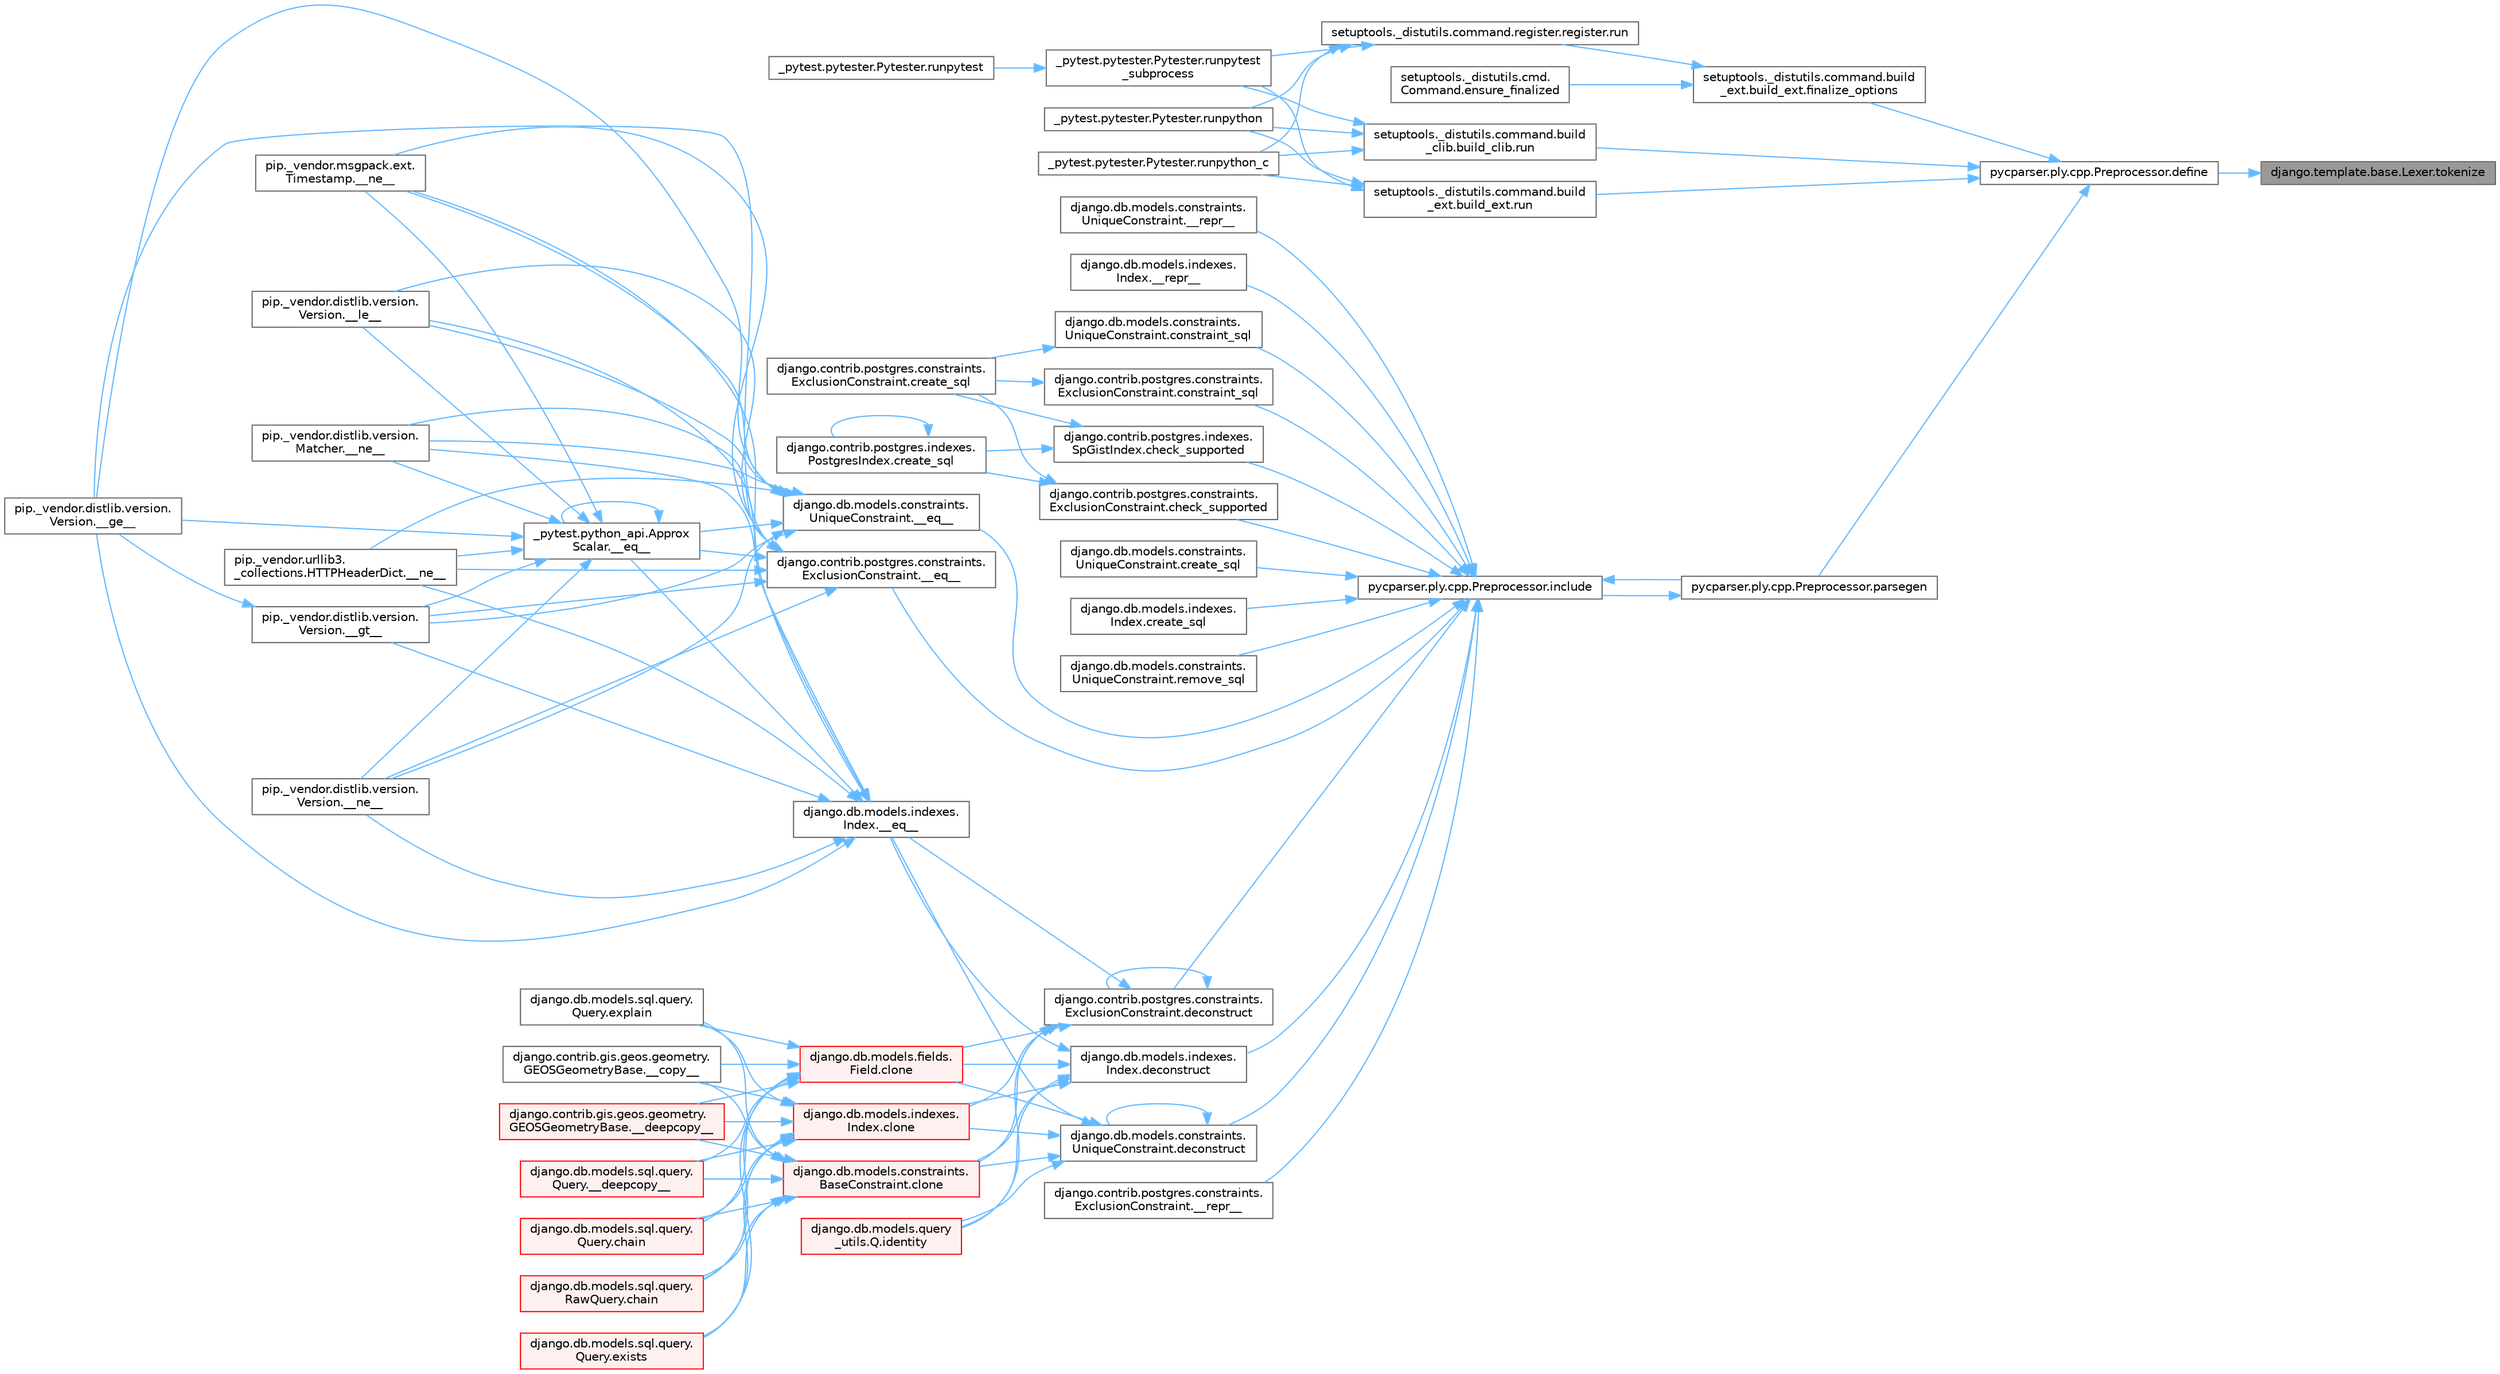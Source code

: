 digraph "django.template.base.Lexer.tokenize"
{
 // LATEX_PDF_SIZE
  bgcolor="transparent";
  edge [fontname=Helvetica,fontsize=10,labelfontname=Helvetica,labelfontsize=10];
  node [fontname=Helvetica,fontsize=10,shape=box,height=0.2,width=0.4];
  rankdir="RL";
  Node1 [id="Node000001",label="django.template.base.Lexer.tokenize",height=0.2,width=0.4,color="gray40", fillcolor="grey60", style="filled", fontcolor="black",tooltip=" "];
  Node1 -> Node2 [id="edge1_Node000001_Node000002",dir="back",color="steelblue1",style="solid",tooltip=" "];
  Node2 [id="Node000002",label="pycparser.ply.cpp.Preprocessor.define",height=0.2,width=0.4,color="grey40", fillcolor="white", style="filled",URL="$classpycparser_1_1ply_1_1cpp_1_1_preprocessor.html#af635683ade59c1df3d343885d9cd22b7",tooltip=" "];
  Node2 -> Node3 [id="edge2_Node000002_Node000003",dir="back",color="steelblue1",style="solid",tooltip=" "];
  Node3 [id="Node000003",label="setuptools._distutils.command.build\l_ext.build_ext.finalize_options",height=0.2,width=0.4,color="grey40", fillcolor="white", style="filled",URL="$classsetuptools_1_1__distutils_1_1command_1_1build__ext_1_1build__ext.html#aa075f7186fa8165665f5896daa6fb8eb",tooltip=" "];
  Node3 -> Node4 [id="edge3_Node000003_Node000004",dir="back",color="steelblue1",style="solid",tooltip=" "];
  Node4 [id="Node000004",label="setuptools._distutils.cmd.\lCommand.ensure_finalized",height=0.2,width=0.4,color="grey40", fillcolor="white", style="filled",URL="$classsetuptools_1_1__distutils_1_1cmd_1_1_command.html#a3d586ca13afbfed87a11872fd15515ab",tooltip=" "];
  Node3 -> Node5 [id="edge4_Node000003_Node000005",dir="back",color="steelblue1",style="solid",tooltip=" "];
  Node5 [id="Node000005",label="setuptools._distutils.command.register.register.run",height=0.2,width=0.4,color="grey40", fillcolor="white", style="filled",URL="$classsetuptools_1_1__distutils_1_1command_1_1register_1_1register.html#a2c04b126757f477c907033d7f3d0e169",tooltip=" "];
  Node5 -> Node6 [id="edge5_Node000005_Node000006",dir="back",color="steelblue1",style="solid",tooltip=" "];
  Node6 [id="Node000006",label="_pytest.pytester.Pytester.runpytest\l_subprocess",height=0.2,width=0.4,color="grey40", fillcolor="white", style="filled",URL="$class__pytest_1_1pytester_1_1_pytester.html#a59323c6d6a1469a1206f1c0b8fce99c9",tooltip=" "];
  Node6 -> Node7 [id="edge6_Node000006_Node000007",dir="back",color="steelblue1",style="solid",tooltip=" "];
  Node7 [id="Node000007",label="_pytest.pytester.Pytester.runpytest",height=0.2,width=0.4,color="grey40", fillcolor="white", style="filled",URL="$class__pytest_1_1pytester_1_1_pytester.html#a2765db48ffe1b8853581d711ff43a87b",tooltip=" "];
  Node5 -> Node8 [id="edge7_Node000005_Node000008",dir="back",color="steelblue1",style="solid",tooltip=" "];
  Node8 [id="Node000008",label="_pytest.pytester.Pytester.runpython",height=0.2,width=0.4,color="grey40", fillcolor="white", style="filled",URL="$class__pytest_1_1pytester_1_1_pytester.html#a4e0c539507f15fd333cf618faf9687ef",tooltip=" "];
  Node5 -> Node9 [id="edge8_Node000005_Node000009",dir="back",color="steelblue1",style="solid",tooltip=" "];
  Node9 [id="Node000009",label="_pytest.pytester.Pytester.runpython_c",height=0.2,width=0.4,color="grey40", fillcolor="white", style="filled",URL="$class__pytest_1_1pytester_1_1_pytester.html#aea789acfe206d9c40d9a6bf54a337f2a",tooltip=" "];
  Node2 -> Node10 [id="edge9_Node000002_Node000010",dir="back",color="steelblue1",style="solid",tooltip=" "];
  Node10 [id="Node000010",label="pycparser.ply.cpp.Preprocessor.parsegen",height=0.2,width=0.4,color="grey40", fillcolor="white", style="filled",URL="$classpycparser_1_1ply_1_1cpp_1_1_preprocessor.html#aad71ed64ebab07f9eafb0b36f9108723",tooltip=" "];
  Node10 -> Node11 [id="edge10_Node000010_Node000011",dir="back",color="steelblue1",style="solid",tooltip=" "];
  Node11 [id="Node000011",label="pycparser.ply.cpp.Preprocessor.include",height=0.2,width=0.4,color="grey40", fillcolor="white", style="filled",URL="$classpycparser_1_1ply_1_1cpp_1_1_preprocessor.html#aa91b0516d72dcf45e3d21b35b84ea1e0",tooltip=" "];
  Node11 -> Node12 [id="edge11_Node000011_Node000012",dir="back",color="steelblue1",style="solid",tooltip=" "];
  Node12 [id="Node000012",label="django.contrib.postgres.constraints.\lExclusionConstraint.__eq__",height=0.2,width=0.4,color="grey40", fillcolor="white", style="filled",URL="$classdjango_1_1contrib_1_1postgres_1_1constraints_1_1_exclusion_constraint.html#af496d048323e51177e1239475f9fe47c",tooltip=" "];
  Node12 -> Node13 [id="edge12_Node000012_Node000013",dir="back",color="steelblue1",style="solid",tooltip=" "];
  Node13 [id="Node000013",label="_pytest.python_api.Approx\lScalar.__eq__",height=0.2,width=0.4,color="grey40", fillcolor="white", style="filled",URL="$class__pytest_1_1python__api_1_1_approx_scalar.html#af4601ee4ca7409927f88c83ebfc3d923",tooltip=" "];
  Node13 -> Node13 [id="edge13_Node000013_Node000013",dir="back",color="steelblue1",style="solid",tooltip=" "];
  Node13 -> Node14 [id="edge14_Node000013_Node000014",dir="back",color="steelblue1",style="solid",tooltip=" "];
  Node14 [id="Node000014",label="pip._vendor.distlib.version.\lVersion.__ge__",height=0.2,width=0.4,color="grey40", fillcolor="white", style="filled",URL="$classpip_1_1__vendor_1_1distlib_1_1version_1_1_version.html#aa6b7b889cebc687ddb5ed9040d01b1ec",tooltip=" "];
  Node13 -> Node15 [id="edge15_Node000013_Node000015",dir="back",color="steelblue1",style="solid",tooltip=" "];
  Node15 [id="Node000015",label="pip._vendor.distlib.version.\lVersion.__gt__",height=0.2,width=0.4,color="grey40", fillcolor="white", style="filled",URL="$classpip_1_1__vendor_1_1distlib_1_1version_1_1_version.html#a51cf0c8da1bb6829173ff6861b10cb5f",tooltip=" "];
  Node15 -> Node14 [id="edge16_Node000015_Node000014",dir="back",color="steelblue1",style="solid",tooltip=" "];
  Node13 -> Node16 [id="edge17_Node000013_Node000016",dir="back",color="steelblue1",style="solid",tooltip=" "];
  Node16 [id="Node000016",label="pip._vendor.distlib.version.\lVersion.__le__",height=0.2,width=0.4,color="grey40", fillcolor="white", style="filled",URL="$classpip_1_1__vendor_1_1distlib_1_1version_1_1_version.html#ae5e2c5d9b76377e286fcf92a382cbb8b",tooltip=" "];
  Node13 -> Node17 [id="edge18_Node000013_Node000017",dir="back",color="steelblue1",style="solid",tooltip=" "];
  Node17 [id="Node000017",label="pip._vendor.distlib.version.\lMatcher.__ne__",height=0.2,width=0.4,color="grey40", fillcolor="white", style="filled",URL="$classpip_1_1__vendor_1_1distlib_1_1version_1_1_matcher.html#a24f8f8a4686bff3018fee5d22f4e02f1",tooltip=" "];
  Node13 -> Node18 [id="edge19_Node000013_Node000018",dir="back",color="steelblue1",style="solid",tooltip=" "];
  Node18 [id="Node000018",label="pip._vendor.distlib.version.\lVersion.__ne__",height=0.2,width=0.4,color="grey40", fillcolor="white", style="filled",URL="$classpip_1_1__vendor_1_1distlib_1_1version_1_1_version.html#aea3cdf6db007318ab1a2e8d144e2a4a1",tooltip=" "];
  Node13 -> Node19 [id="edge20_Node000013_Node000019",dir="back",color="steelblue1",style="solid",tooltip=" "];
  Node19 [id="Node000019",label="pip._vendor.msgpack.ext.\lTimestamp.__ne__",height=0.2,width=0.4,color="grey40", fillcolor="white", style="filled",URL="$classpip_1_1__vendor_1_1msgpack_1_1ext_1_1_timestamp.html#ac38b8cada8075f7a1133b06bc99b2317",tooltip=" "];
  Node13 -> Node20 [id="edge21_Node000013_Node000020",dir="back",color="steelblue1",style="solid",tooltip=" "];
  Node20 [id="Node000020",label="pip._vendor.urllib3.\l_collections.HTTPHeaderDict.__ne__",height=0.2,width=0.4,color="grey40", fillcolor="white", style="filled",URL="$classpip_1_1__vendor_1_1urllib3_1_1__collections_1_1_h_t_t_p_header_dict.html#aa7766a9499d33160a1258e140e35a806",tooltip=" "];
  Node12 -> Node14 [id="edge22_Node000012_Node000014",dir="back",color="steelblue1",style="solid",tooltip=" "];
  Node12 -> Node15 [id="edge23_Node000012_Node000015",dir="back",color="steelblue1",style="solid",tooltip=" "];
  Node12 -> Node16 [id="edge24_Node000012_Node000016",dir="back",color="steelblue1",style="solid",tooltip=" "];
  Node12 -> Node17 [id="edge25_Node000012_Node000017",dir="back",color="steelblue1",style="solid",tooltip=" "];
  Node12 -> Node18 [id="edge26_Node000012_Node000018",dir="back",color="steelblue1",style="solid",tooltip=" "];
  Node12 -> Node19 [id="edge27_Node000012_Node000019",dir="back",color="steelblue1",style="solid",tooltip=" "];
  Node12 -> Node20 [id="edge28_Node000012_Node000020",dir="back",color="steelblue1",style="solid",tooltip=" "];
  Node11 -> Node21 [id="edge29_Node000011_Node000021",dir="back",color="steelblue1",style="solid",tooltip=" "];
  Node21 [id="Node000021",label="django.db.models.constraints.\lUniqueConstraint.__eq__",height=0.2,width=0.4,color="grey40", fillcolor="white", style="filled",URL="$classdjango_1_1db_1_1models_1_1constraints_1_1_unique_constraint.html#a1a877e5c6def4673a480b3fd44e3ad19",tooltip=" "];
  Node21 -> Node13 [id="edge30_Node000021_Node000013",dir="back",color="steelblue1",style="solid",tooltip=" "];
  Node21 -> Node14 [id="edge31_Node000021_Node000014",dir="back",color="steelblue1",style="solid",tooltip=" "];
  Node21 -> Node15 [id="edge32_Node000021_Node000015",dir="back",color="steelblue1",style="solid",tooltip=" "];
  Node21 -> Node16 [id="edge33_Node000021_Node000016",dir="back",color="steelblue1",style="solid",tooltip=" "];
  Node21 -> Node17 [id="edge34_Node000021_Node000017",dir="back",color="steelblue1",style="solid",tooltip=" "];
  Node21 -> Node18 [id="edge35_Node000021_Node000018",dir="back",color="steelblue1",style="solid",tooltip=" "];
  Node21 -> Node19 [id="edge36_Node000021_Node000019",dir="back",color="steelblue1",style="solid",tooltip=" "];
  Node21 -> Node20 [id="edge37_Node000021_Node000020",dir="back",color="steelblue1",style="solid",tooltip=" "];
  Node11 -> Node22 [id="edge38_Node000011_Node000022",dir="back",color="steelblue1",style="solid",tooltip=" "];
  Node22 [id="Node000022",label="django.contrib.postgres.constraints.\lExclusionConstraint.__repr__",height=0.2,width=0.4,color="grey40", fillcolor="white", style="filled",URL="$classdjango_1_1contrib_1_1postgres_1_1constraints_1_1_exclusion_constraint.html#a0771594ced240daa3e783f821d28adb5",tooltip=" "];
  Node11 -> Node23 [id="edge39_Node000011_Node000023",dir="back",color="steelblue1",style="solid",tooltip=" "];
  Node23 [id="Node000023",label="django.db.models.constraints.\lUniqueConstraint.__repr__",height=0.2,width=0.4,color="grey40", fillcolor="white", style="filled",URL="$classdjango_1_1db_1_1models_1_1constraints_1_1_unique_constraint.html#a182454ed288d36d2033f34e2442e63b6",tooltip=" "];
  Node11 -> Node24 [id="edge40_Node000011_Node000024",dir="back",color="steelblue1",style="solid",tooltip=" "];
  Node24 [id="Node000024",label="django.db.models.indexes.\lIndex.__repr__",height=0.2,width=0.4,color="grey40", fillcolor="white", style="filled",URL="$classdjango_1_1db_1_1models_1_1indexes_1_1_index.html#a491779817a13ed7b81a3fa01cb34b2c6",tooltip=" "];
  Node11 -> Node25 [id="edge41_Node000011_Node000025",dir="back",color="steelblue1",style="solid",tooltip=" "];
  Node25 [id="Node000025",label="django.contrib.postgres.constraints.\lExclusionConstraint.check_supported",height=0.2,width=0.4,color="grey40", fillcolor="white", style="filled",URL="$classdjango_1_1contrib_1_1postgres_1_1constraints_1_1_exclusion_constraint.html#afce44af1fdf188bca4592f852eb897c3",tooltip=" "];
  Node25 -> Node26 [id="edge42_Node000025_Node000026",dir="back",color="steelblue1",style="solid",tooltip=" "];
  Node26 [id="Node000026",label="django.contrib.postgres.constraints.\lExclusionConstraint.create_sql",height=0.2,width=0.4,color="grey40", fillcolor="white", style="filled",URL="$classdjango_1_1contrib_1_1postgres_1_1constraints_1_1_exclusion_constraint.html#a491aa9fcecb71b800a51e96a00892078",tooltip=" "];
  Node25 -> Node27 [id="edge43_Node000025_Node000027",dir="back",color="steelblue1",style="solid",tooltip=" "];
  Node27 [id="Node000027",label="django.contrib.postgres.indexes.\lPostgresIndex.create_sql",height=0.2,width=0.4,color="grey40", fillcolor="white", style="filled",URL="$classdjango_1_1contrib_1_1postgres_1_1indexes_1_1_postgres_index.html#aca4fb7bbfc0ddbcbbb35f50aeb275adc",tooltip=" "];
  Node27 -> Node27 [id="edge44_Node000027_Node000027",dir="back",color="steelblue1",style="solid",tooltip=" "];
  Node11 -> Node28 [id="edge45_Node000011_Node000028",dir="back",color="steelblue1",style="solid",tooltip=" "];
  Node28 [id="Node000028",label="django.contrib.postgres.indexes.\lSpGistIndex.check_supported",height=0.2,width=0.4,color="grey40", fillcolor="white", style="filled",URL="$classdjango_1_1contrib_1_1postgres_1_1indexes_1_1_sp_gist_index.html#aa2d05c1b3c304ae928ef271c01011447",tooltip=" "];
  Node28 -> Node26 [id="edge46_Node000028_Node000026",dir="back",color="steelblue1",style="solid",tooltip=" "];
  Node28 -> Node27 [id="edge47_Node000028_Node000027",dir="back",color="steelblue1",style="solid",tooltip=" "];
  Node11 -> Node29 [id="edge48_Node000011_Node000029",dir="back",color="steelblue1",style="solid",tooltip=" "];
  Node29 [id="Node000029",label="django.contrib.postgres.constraints.\lExclusionConstraint.constraint_sql",height=0.2,width=0.4,color="grey40", fillcolor="white", style="filled",URL="$classdjango_1_1contrib_1_1postgres_1_1constraints_1_1_exclusion_constraint.html#a9c7786d94df04c688d948011958a68c1",tooltip=" "];
  Node29 -> Node26 [id="edge49_Node000029_Node000026",dir="back",color="steelblue1",style="solid",tooltip=" "];
  Node11 -> Node30 [id="edge50_Node000011_Node000030",dir="back",color="steelblue1",style="solid",tooltip=" "];
  Node30 [id="Node000030",label="django.db.models.constraints.\lUniqueConstraint.constraint_sql",height=0.2,width=0.4,color="grey40", fillcolor="white", style="filled",URL="$classdjango_1_1db_1_1models_1_1constraints_1_1_unique_constraint.html#ad8e91d3d3fb576b5000de9908877754d",tooltip=" "];
  Node30 -> Node26 [id="edge51_Node000030_Node000026",dir="back",color="steelblue1",style="solid",tooltip=" "];
  Node11 -> Node31 [id="edge52_Node000011_Node000031",dir="back",color="steelblue1",style="solid",tooltip=" "];
  Node31 [id="Node000031",label="django.db.models.constraints.\lUniqueConstraint.create_sql",height=0.2,width=0.4,color="grey40", fillcolor="white", style="filled",URL="$classdjango_1_1db_1_1models_1_1constraints_1_1_unique_constraint.html#ad0cc45d12329073fac8ae7b419a34cae",tooltip=" "];
  Node11 -> Node32 [id="edge53_Node000011_Node000032",dir="back",color="steelblue1",style="solid",tooltip=" "];
  Node32 [id="Node000032",label="django.db.models.indexes.\lIndex.create_sql",height=0.2,width=0.4,color="grey40", fillcolor="white", style="filled",URL="$classdjango_1_1db_1_1models_1_1indexes_1_1_index.html#a7e8410dc834fe4215a58d075ccddd399",tooltip=" "];
  Node11 -> Node33 [id="edge54_Node000011_Node000033",dir="back",color="steelblue1",style="solid",tooltip=" "];
  Node33 [id="Node000033",label="django.contrib.postgres.constraints.\lExclusionConstraint.deconstruct",height=0.2,width=0.4,color="grey40", fillcolor="white", style="filled",URL="$classdjango_1_1contrib_1_1postgres_1_1constraints_1_1_exclusion_constraint.html#ad7f2b1013a1aeb3f6e584282ead19dfb",tooltip=" "];
  Node33 -> Node34 [id="edge55_Node000033_Node000034",dir="back",color="steelblue1",style="solid",tooltip=" "];
  Node34 [id="Node000034",label="django.db.models.indexes.\lIndex.__eq__",height=0.2,width=0.4,color="grey40", fillcolor="white", style="filled",URL="$classdjango_1_1db_1_1models_1_1indexes_1_1_index.html#a610477616672fd35272d94ba513c1496",tooltip=" "];
  Node34 -> Node13 [id="edge56_Node000034_Node000013",dir="back",color="steelblue1",style="solid",tooltip=" "];
  Node34 -> Node14 [id="edge57_Node000034_Node000014",dir="back",color="steelblue1",style="solid",tooltip=" "];
  Node34 -> Node15 [id="edge58_Node000034_Node000015",dir="back",color="steelblue1",style="solid",tooltip=" "];
  Node34 -> Node16 [id="edge59_Node000034_Node000016",dir="back",color="steelblue1",style="solid",tooltip=" "];
  Node34 -> Node17 [id="edge60_Node000034_Node000017",dir="back",color="steelblue1",style="solid",tooltip=" "];
  Node34 -> Node18 [id="edge61_Node000034_Node000018",dir="back",color="steelblue1",style="solid",tooltip=" "];
  Node34 -> Node19 [id="edge62_Node000034_Node000019",dir="back",color="steelblue1",style="solid",tooltip=" "];
  Node34 -> Node20 [id="edge63_Node000034_Node000020",dir="back",color="steelblue1",style="solid",tooltip=" "];
  Node33 -> Node35 [id="edge64_Node000033_Node000035",dir="back",color="steelblue1",style="solid",tooltip=" "];
  Node35 [id="Node000035",label="django.db.models.constraints.\lBaseConstraint.clone",height=0.2,width=0.4,color="red", fillcolor="#FFF0F0", style="filled",URL="$classdjango_1_1db_1_1models_1_1constraints_1_1_base_constraint.html#a0f02e73d4209006f6317758e83ccf8ac",tooltip=" "];
  Node35 -> Node36 [id="edge65_Node000035_Node000036",dir="back",color="steelblue1",style="solid",tooltip=" "];
  Node36 [id="Node000036",label="django.contrib.gis.geos.geometry.\lGEOSGeometryBase.__copy__",height=0.2,width=0.4,color="grey40", fillcolor="white", style="filled",URL="$classdjango_1_1contrib_1_1gis_1_1geos_1_1geometry_1_1_g_e_o_s_geometry_base.html#ae0f85dbfd6e6e2dab4aa9dd295340b87",tooltip=" "];
  Node35 -> Node37 [id="edge66_Node000035_Node000037",dir="back",color="steelblue1",style="solid",tooltip=" "];
  Node37 [id="Node000037",label="django.contrib.gis.geos.geometry.\lGEOSGeometryBase.__deepcopy__",height=0.2,width=0.4,color="red", fillcolor="#FFF0F0", style="filled",URL="$classdjango_1_1contrib_1_1gis_1_1geos_1_1geometry_1_1_g_e_o_s_geometry_base.html#ac6f16be987e8c98b9ecb52ccb388c18c",tooltip=" "];
  Node35 -> Node321 [id="edge67_Node000035_Node000321",dir="back",color="steelblue1",style="solid",tooltip=" "];
  Node321 [id="Node000321",label="django.db.models.sql.query.\lQuery.__deepcopy__",height=0.2,width=0.4,color="red", fillcolor="#FFF0F0", style="filled",URL="$classdjango_1_1db_1_1models_1_1sql_1_1query_1_1_query.html#a03b0d1ca81a588c179694300577a5dde",tooltip=" "];
  Node35 -> Node322 [id="edge68_Node000035_Node000322",dir="back",color="steelblue1",style="solid",tooltip=" "];
  Node322 [id="Node000322",label="django.db.models.sql.query.\lQuery.chain",height=0.2,width=0.4,color="red", fillcolor="#FFF0F0", style="filled",URL="$classdjango_1_1db_1_1models_1_1sql_1_1query_1_1_query.html#aa3fe5320676d05bc24bd69dcfc785a8f",tooltip=" "];
  Node35 -> Node328 [id="edge69_Node000035_Node000328",dir="back",color="steelblue1",style="solid",tooltip=" "];
  Node328 [id="Node000328",label="django.db.models.sql.query.\lRawQuery.chain",height=0.2,width=0.4,color="red", fillcolor="#FFF0F0", style="filled",URL="$classdjango_1_1db_1_1models_1_1sql_1_1query_1_1_raw_query.html#a7fe9f8502e3420c0378f6edce01aa68b",tooltip=" "];
  Node35 -> Node329 [id="edge70_Node000035_Node000329",dir="back",color="steelblue1",style="solid",tooltip=" "];
  Node329 [id="Node000329",label="django.db.models.sql.query.\lQuery.exists",height=0.2,width=0.4,color="red", fillcolor="#FFF0F0", style="filled",URL="$classdjango_1_1db_1_1models_1_1sql_1_1query_1_1_query.html#ae5c8bc324c4badfdcba3d115464be353",tooltip=" "];
  Node35 -> Node742 [id="edge71_Node000035_Node000742",dir="back",color="steelblue1",style="solid",tooltip=" "];
  Node742 [id="Node000742",label="django.db.models.sql.query.\lQuery.explain",height=0.2,width=0.4,color="grey40", fillcolor="white", style="filled",URL="$classdjango_1_1db_1_1models_1_1sql_1_1query_1_1_query.html#a2017a64b53a6a8b184261899b21895e4",tooltip=" "];
  Node33 -> Node739 [id="edge72_Node000033_Node000739",dir="back",color="steelblue1",style="solid",tooltip=" "];
  Node739 [id="Node000739",label="django.db.models.fields.\lField.clone",height=0.2,width=0.4,color="red", fillcolor="#FFF0F0", style="filled",URL="$classdjango_1_1db_1_1models_1_1fields_1_1_field.html#aeaf9d4a620ef742dbc6414393f549ee2",tooltip=" "];
  Node739 -> Node36 [id="edge73_Node000739_Node000036",dir="back",color="steelblue1",style="solid",tooltip=" "];
  Node739 -> Node37 [id="edge74_Node000739_Node000037",dir="back",color="steelblue1",style="solid",tooltip=" "];
  Node739 -> Node321 [id="edge75_Node000739_Node000321",dir="back",color="steelblue1",style="solid",tooltip=" "];
  Node739 -> Node322 [id="edge76_Node000739_Node000322",dir="back",color="steelblue1",style="solid",tooltip=" "];
  Node739 -> Node328 [id="edge77_Node000739_Node000328",dir="back",color="steelblue1",style="solid",tooltip=" "];
  Node739 -> Node329 [id="edge78_Node000739_Node000329",dir="back",color="steelblue1",style="solid",tooltip=" "];
  Node739 -> Node742 [id="edge79_Node000739_Node000742",dir="back",color="steelblue1",style="solid",tooltip=" "];
  Node33 -> Node741 [id="edge80_Node000033_Node000741",dir="back",color="steelblue1",style="solid",tooltip=" "];
  Node741 [id="Node000741",label="django.db.models.indexes.\lIndex.clone",height=0.2,width=0.4,color="red", fillcolor="#FFF0F0", style="filled",URL="$classdjango_1_1db_1_1models_1_1indexes_1_1_index.html#aeaccf659cbc1989e539625d16602541e",tooltip=" "];
  Node741 -> Node36 [id="edge81_Node000741_Node000036",dir="back",color="steelblue1",style="solid",tooltip=" "];
  Node741 -> Node37 [id="edge82_Node000741_Node000037",dir="back",color="steelblue1",style="solid",tooltip=" "];
  Node741 -> Node321 [id="edge83_Node000741_Node000321",dir="back",color="steelblue1",style="solid",tooltip=" "];
  Node741 -> Node322 [id="edge84_Node000741_Node000322",dir="back",color="steelblue1",style="solid",tooltip=" "];
  Node741 -> Node328 [id="edge85_Node000741_Node000328",dir="back",color="steelblue1",style="solid",tooltip=" "];
  Node741 -> Node329 [id="edge86_Node000741_Node000329",dir="back",color="steelblue1",style="solid",tooltip=" "];
  Node741 -> Node742 [id="edge87_Node000741_Node000742",dir="back",color="steelblue1",style="solid",tooltip=" "];
  Node33 -> Node33 [id="edge88_Node000033_Node000033",dir="back",color="steelblue1",style="solid",tooltip=" "];
  Node33 -> Node761 [id="edge89_Node000033_Node000761",dir="back",color="steelblue1",style="solid",tooltip=" "];
  Node761 [id="Node000761",label="django.db.models.query\l_utils.Q.identity",height=0.2,width=0.4,color="red", fillcolor="#FFF0F0", style="filled",URL="$classdjango_1_1db_1_1models_1_1query__utils_1_1_q.html#a63129a45cd7e8fa8b4789ce076f445a3",tooltip=" "];
  Node11 -> Node738 [id="edge90_Node000011_Node000738",dir="back",color="steelblue1",style="solid",tooltip=" "];
  Node738 [id="Node000738",label="django.db.models.constraints.\lUniqueConstraint.deconstruct",height=0.2,width=0.4,color="grey40", fillcolor="white", style="filled",URL="$classdjango_1_1db_1_1models_1_1constraints_1_1_unique_constraint.html#a79dd632a14039b180b2b909fefcfce70",tooltip=" "];
  Node738 -> Node34 [id="edge91_Node000738_Node000034",dir="back",color="steelblue1",style="solid",tooltip=" "];
  Node738 -> Node35 [id="edge92_Node000738_Node000035",dir="back",color="steelblue1",style="solid",tooltip=" "];
  Node738 -> Node739 [id="edge93_Node000738_Node000739",dir="back",color="steelblue1",style="solid",tooltip=" "];
  Node738 -> Node741 [id="edge94_Node000738_Node000741",dir="back",color="steelblue1",style="solid",tooltip=" "];
  Node738 -> Node738 [id="edge95_Node000738_Node000738",dir="back",color="steelblue1",style="solid",tooltip=" "];
  Node738 -> Node761 [id="edge96_Node000738_Node000761",dir="back",color="steelblue1",style="solid",tooltip=" "];
  Node11 -> Node762 [id="edge97_Node000011_Node000762",dir="back",color="steelblue1",style="solid",tooltip=" "];
  Node762 [id="Node000762",label="django.db.models.indexes.\lIndex.deconstruct",height=0.2,width=0.4,color="grey40", fillcolor="white", style="filled",URL="$classdjango_1_1db_1_1models_1_1indexes_1_1_index.html#ad28ee8ce2b1da28df32f78ea1c2d9741",tooltip=" "];
  Node762 -> Node34 [id="edge98_Node000762_Node000034",dir="back",color="steelblue1",style="solid",tooltip=" "];
  Node762 -> Node35 [id="edge99_Node000762_Node000035",dir="back",color="steelblue1",style="solid",tooltip=" "];
  Node762 -> Node739 [id="edge100_Node000762_Node000739",dir="back",color="steelblue1",style="solid",tooltip=" "];
  Node762 -> Node741 [id="edge101_Node000762_Node000741",dir="back",color="steelblue1",style="solid",tooltip=" "];
  Node762 -> Node761 [id="edge102_Node000762_Node000761",dir="back",color="steelblue1",style="solid",tooltip=" "];
  Node11 -> Node10 [id="edge103_Node000011_Node000010",dir="back",color="steelblue1",style="solid",tooltip=" "];
  Node11 -> Node763 [id="edge104_Node000011_Node000763",dir="back",color="steelblue1",style="solid",tooltip=" "];
  Node763 [id="Node000763",label="django.db.models.constraints.\lUniqueConstraint.remove_sql",height=0.2,width=0.4,color="grey40", fillcolor="white", style="filled",URL="$classdjango_1_1db_1_1models_1_1constraints_1_1_unique_constraint.html#ab15414e4b19d874a865c00e01427dfd1",tooltip=" "];
  Node2 -> Node2613 [id="edge105_Node000002_Node002613",dir="back",color="steelblue1",style="solid",tooltip=" "];
  Node2613 [id="Node002613",label="setuptools._distutils.command.build\l_clib.build_clib.run",height=0.2,width=0.4,color="grey40", fillcolor="white", style="filled",URL="$classsetuptools_1_1__distutils_1_1command_1_1build__clib_1_1build__clib.html#a393bb0c46da6620f45b2207b28eabae8",tooltip=" "];
  Node2613 -> Node6 [id="edge106_Node002613_Node000006",dir="back",color="steelblue1",style="solid",tooltip=" "];
  Node2613 -> Node8 [id="edge107_Node002613_Node000008",dir="back",color="steelblue1",style="solid",tooltip=" "];
  Node2613 -> Node9 [id="edge108_Node002613_Node000009",dir="back",color="steelblue1",style="solid",tooltip=" "];
  Node2 -> Node1601 [id="edge109_Node000002_Node001601",dir="back",color="steelblue1",style="solid",tooltip=" "];
  Node1601 [id="Node001601",label="setuptools._distutils.command.build\l_ext.build_ext.run",height=0.2,width=0.4,color="grey40", fillcolor="white", style="filled",URL="$classsetuptools_1_1__distutils_1_1command_1_1build__ext_1_1build__ext.html#a13d40a5647e9e67aeff713ab014a6bef",tooltip=" "];
  Node1601 -> Node6 [id="edge110_Node001601_Node000006",dir="back",color="steelblue1",style="solid",tooltip=" "];
  Node1601 -> Node8 [id="edge111_Node001601_Node000008",dir="back",color="steelblue1",style="solid",tooltip=" "];
  Node1601 -> Node9 [id="edge112_Node001601_Node000009",dir="back",color="steelblue1",style="solid",tooltip=" "];
}
